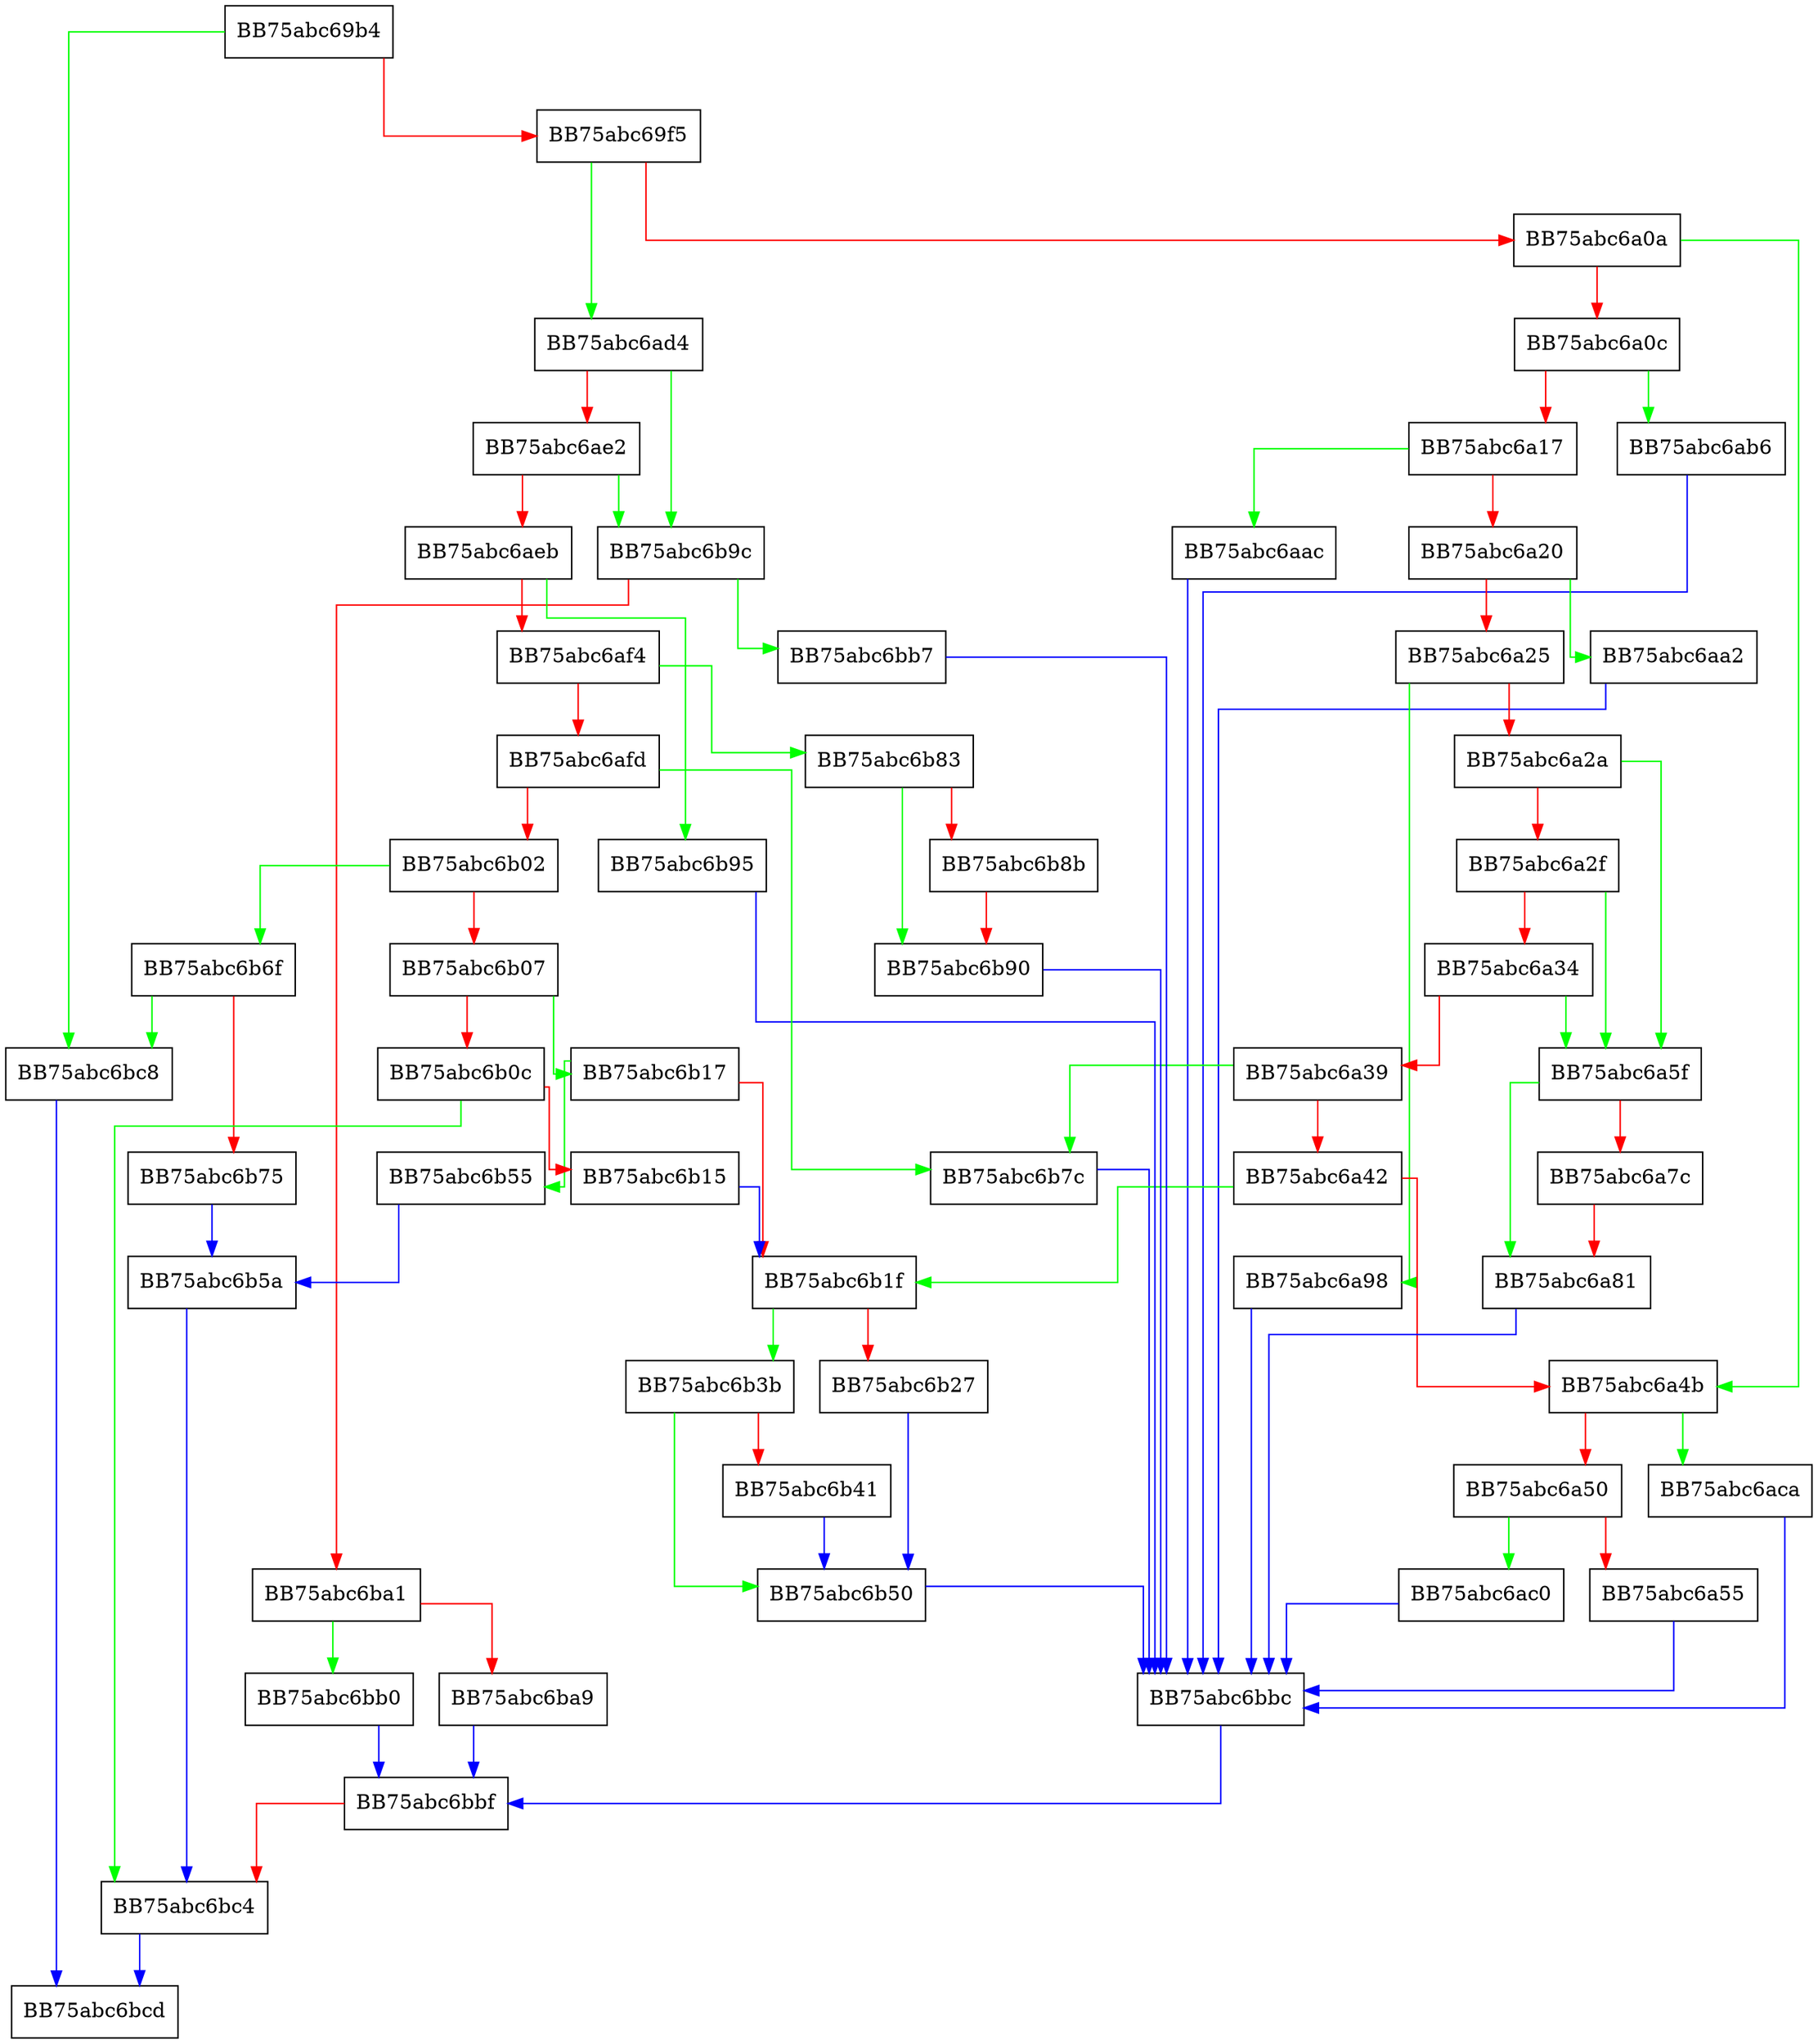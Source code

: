 digraph translate_tx {
  node [shape="box"];
  graph [splines=ortho];
  BB75abc69b4 -> BB75abc6bc8 [color="green"];
  BB75abc69b4 -> BB75abc69f5 [color="red"];
  BB75abc69f5 -> BB75abc6ad4 [color="green"];
  BB75abc69f5 -> BB75abc6a0a [color="red"];
  BB75abc6a0a -> BB75abc6a4b [color="green"];
  BB75abc6a0a -> BB75abc6a0c [color="red"];
  BB75abc6a0c -> BB75abc6ab6 [color="green"];
  BB75abc6a0c -> BB75abc6a17 [color="red"];
  BB75abc6a17 -> BB75abc6aac [color="green"];
  BB75abc6a17 -> BB75abc6a20 [color="red"];
  BB75abc6a20 -> BB75abc6aa2 [color="green"];
  BB75abc6a20 -> BB75abc6a25 [color="red"];
  BB75abc6a25 -> BB75abc6a98 [color="green"];
  BB75abc6a25 -> BB75abc6a2a [color="red"];
  BB75abc6a2a -> BB75abc6a5f [color="green"];
  BB75abc6a2a -> BB75abc6a2f [color="red"];
  BB75abc6a2f -> BB75abc6a5f [color="green"];
  BB75abc6a2f -> BB75abc6a34 [color="red"];
  BB75abc6a34 -> BB75abc6a5f [color="green"];
  BB75abc6a34 -> BB75abc6a39 [color="red"];
  BB75abc6a39 -> BB75abc6b7c [color="green"];
  BB75abc6a39 -> BB75abc6a42 [color="red"];
  BB75abc6a42 -> BB75abc6b1f [color="green"];
  BB75abc6a42 -> BB75abc6a4b [color="red"];
  BB75abc6a4b -> BB75abc6aca [color="green"];
  BB75abc6a4b -> BB75abc6a50 [color="red"];
  BB75abc6a50 -> BB75abc6ac0 [color="green"];
  BB75abc6a50 -> BB75abc6a55 [color="red"];
  BB75abc6a55 -> BB75abc6bbc [color="blue"];
  BB75abc6a5f -> BB75abc6a81 [color="green"];
  BB75abc6a5f -> BB75abc6a7c [color="red"];
  BB75abc6a7c -> BB75abc6a81 [color="red"];
  BB75abc6a81 -> BB75abc6bbc [color="blue"];
  BB75abc6a98 -> BB75abc6bbc [color="blue"];
  BB75abc6aa2 -> BB75abc6bbc [color="blue"];
  BB75abc6aac -> BB75abc6bbc [color="blue"];
  BB75abc6ab6 -> BB75abc6bbc [color="blue"];
  BB75abc6ac0 -> BB75abc6bbc [color="blue"];
  BB75abc6aca -> BB75abc6bbc [color="blue"];
  BB75abc6ad4 -> BB75abc6b9c [color="green"];
  BB75abc6ad4 -> BB75abc6ae2 [color="red"];
  BB75abc6ae2 -> BB75abc6b9c [color="green"];
  BB75abc6ae2 -> BB75abc6aeb [color="red"];
  BB75abc6aeb -> BB75abc6b95 [color="green"];
  BB75abc6aeb -> BB75abc6af4 [color="red"];
  BB75abc6af4 -> BB75abc6b83 [color="green"];
  BB75abc6af4 -> BB75abc6afd [color="red"];
  BB75abc6afd -> BB75abc6b7c [color="green"];
  BB75abc6afd -> BB75abc6b02 [color="red"];
  BB75abc6b02 -> BB75abc6b6f [color="green"];
  BB75abc6b02 -> BB75abc6b07 [color="red"];
  BB75abc6b07 -> BB75abc6b17 [color="green"];
  BB75abc6b07 -> BB75abc6b0c [color="red"];
  BB75abc6b0c -> BB75abc6bc4 [color="green"];
  BB75abc6b0c -> BB75abc6b15 [color="red"];
  BB75abc6b15 -> BB75abc6b1f [color="blue"];
  BB75abc6b17 -> BB75abc6b55 [color="green"];
  BB75abc6b17 -> BB75abc6b1f [color="red"];
  BB75abc6b1f -> BB75abc6b3b [color="green"];
  BB75abc6b1f -> BB75abc6b27 [color="red"];
  BB75abc6b27 -> BB75abc6b50 [color="blue"];
  BB75abc6b3b -> BB75abc6b50 [color="green"];
  BB75abc6b3b -> BB75abc6b41 [color="red"];
  BB75abc6b41 -> BB75abc6b50 [color="blue"];
  BB75abc6b50 -> BB75abc6bbc [color="blue"];
  BB75abc6b55 -> BB75abc6b5a [color="blue"];
  BB75abc6b5a -> BB75abc6bc4 [color="blue"];
  BB75abc6b6f -> BB75abc6bc8 [color="green"];
  BB75abc6b6f -> BB75abc6b75 [color="red"];
  BB75abc6b75 -> BB75abc6b5a [color="blue"];
  BB75abc6b7c -> BB75abc6bbc [color="blue"];
  BB75abc6b83 -> BB75abc6b90 [color="green"];
  BB75abc6b83 -> BB75abc6b8b [color="red"];
  BB75abc6b8b -> BB75abc6b90 [color="red"];
  BB75abc6b90 -> BB75abc6bbc [color="blue"];
  BB75abc6b95 -> BB75abc6bbc [color="blue"];
  BB75abc6b9c -> BB75abc6bb7 [color="green"];
  BB75abc6b9c -> BB75abc6ba1 [color="red"];
  BB75abc6ba1 -> BB75abc6bb0 [color="green"];
  BB75abc6ba1 -> BB75abc6ba9 [color="red"];
  BB75abc6ba9 -> BB75abc6bbf [color="blue"];
  BB75abc6bb0 -> BB75abc6bbf [color="blue"];
  BB75abc6bb7 -> BB75abc6bbc [color="blue"];
  BB75abc6bbc -> BB75abc6bbf [color="blue"];
  BB75abc6bbf -> BB75abc6bc4 [color="red"];
  BB75abc6bc4 -> BB75abc6bcd [color="blue"];
  BB75abc6bc8 -> BB75abc6bcd [color="blue"];
}